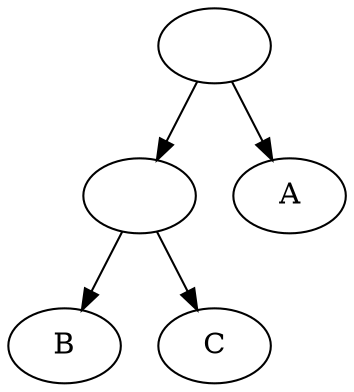 digraph "G" {
	"r" -> "b"
	"r" -> "A"
	"b" -> "B"
	"b" -> "C"

	"r" [ label="" ]
	"b" [ label="" ]
}